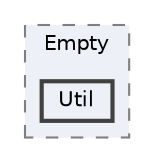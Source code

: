 digraph "/mnt/c/Users/lefte/Mujin/MastersThesis/Taz/TazGraph/TazGraphEngine/GECS/Components/Empty/Util"
{
 // LATEX_PDF_SIZE
  bgcolor="transparent";
  edge [fontname=Helvetica,fontsize=10,labelfontname=Helvetica,labelfontsize=10];
  node [fontname=Helvetica,fontsize=10,shape=box,height=0.2,width=0.4];
  compound=true
  subgraph clusterdir_5c93c9f426c17a637503e6904fca25f1 {
    graph [ bgcolor="#edf0f7", pencolor="grey50", label="Empty", fontname=Helvetica,fontsize=10 style="filled,dashed", URL="dir_5c93c9f426c17a637503e6904fca25f1.html",tooltip=""]
  dir_a63baeb147e5d9b5d9faebda20388e48 [label="Util", fillcolor="#edf0f7", color="grey25", style="filled,bold", URL="dir_a63baeb147e5d9b5d9faebda20388e48.html",tooltip=""];
  }
}
